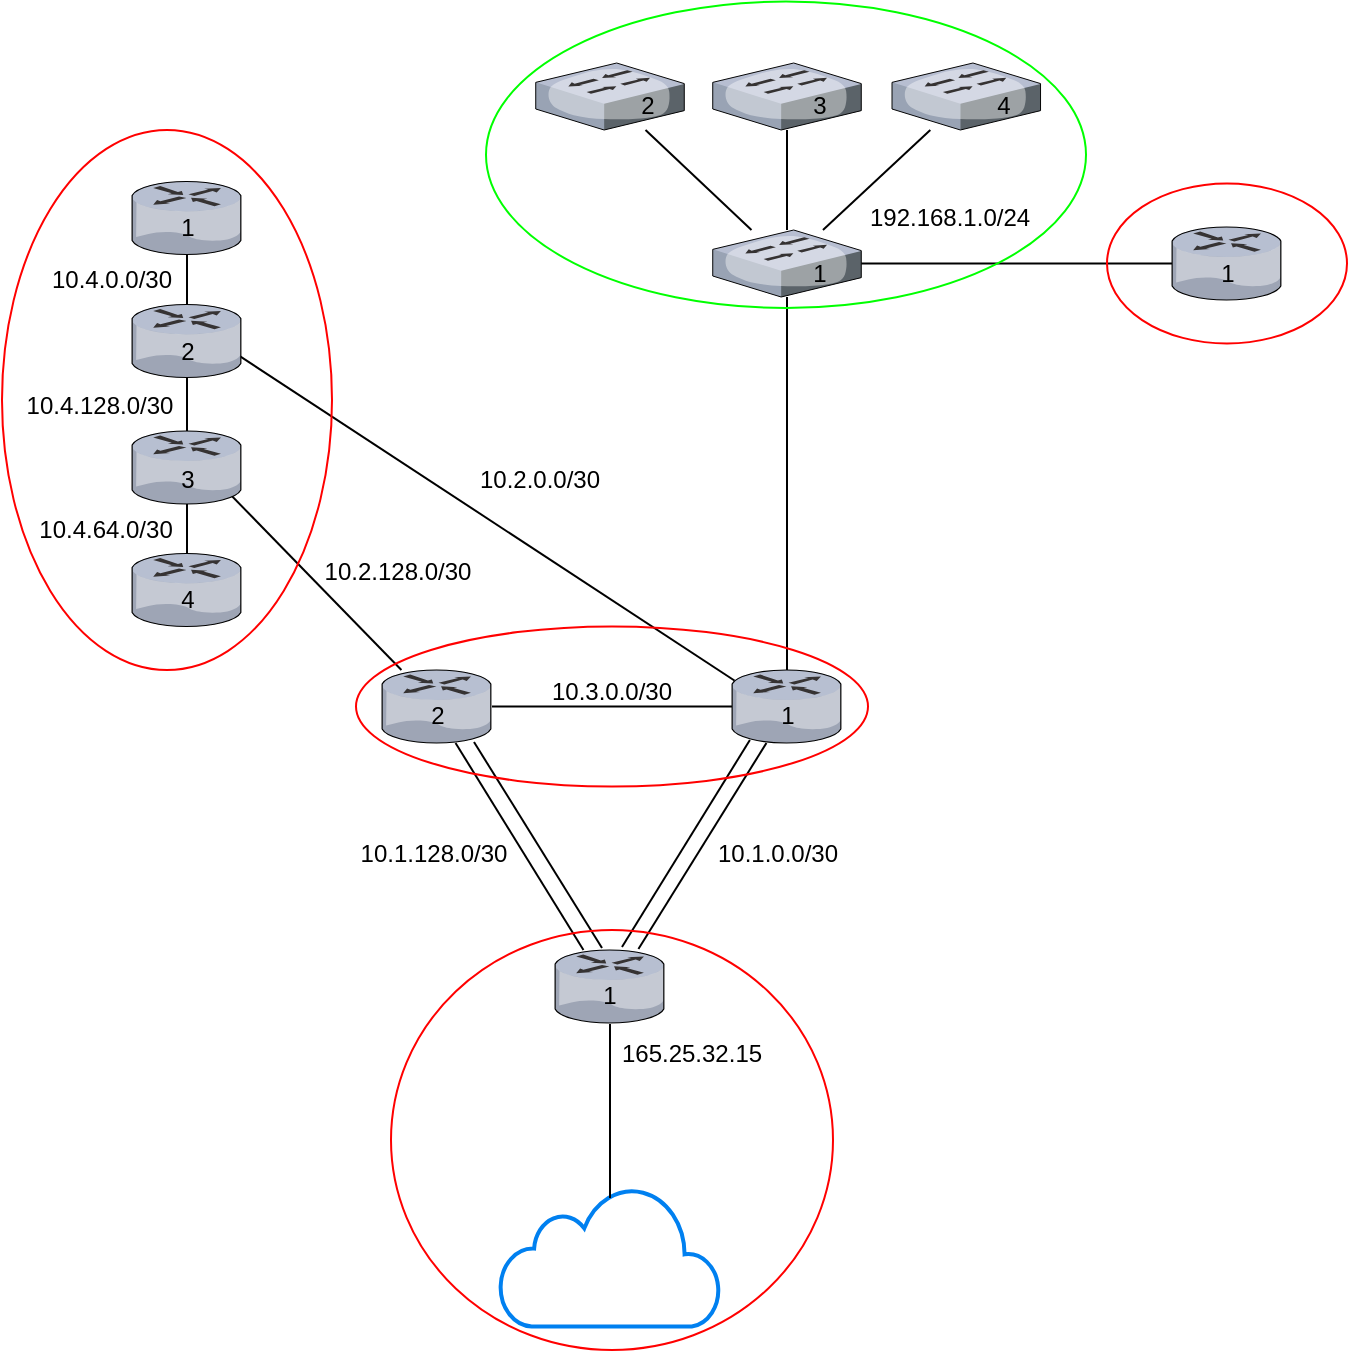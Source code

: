 <mxfile version="20.8.23" type="device"><diagram name="Page-1" id="6M9uT42f8RImbriMFqud"><mxGraphModel dx="1627" dy="764" grid="1" gridSize="10" guides="1" tooltips="1" connect="1" arrows="1" fold="1" page="1" pageScale="1" pageWidth="827" pageHeight="1169" math="0" shadow="0"><root><mxCell id="0"/><mxCell id="1" parent="0"/><mxCell id="zmfaXI20o6GVUPVBdAXt-26" value="" style="endArrow=none;html=1;rounded=0;exitX=0.5;exitY=0;exitDx=0;exitDy=0;" parent="1" source="NHd9VZawJW9mygfsRojn-3" target="NHd9VZawJW9mygfsRojn-6" edge="1"><mxGeometry width="50" height="50" relative="1" as="geometry"><mxPoint x="275" y="347.5" as="sourcePoint"/><mxPoint x="325" y="398.5" as="targetPoint"/></mxGeometry></mxCell><mxCell id="zmfaXI20o6GVUPVBdAXt-5" value="" style="verticalLabelPosition=bottom;sketch=0;aspect=fixed;html=1;verticalAlign=top;strokeColor=none;align=center;outlineConnect=0;shape=mxgraph.citrix.router;" parent="1" vertex="1"><mxGeometry x="700" y="248.5" width="55" height="36.5" as="geometry"/></mxCell><mxCell id="zmfaXI20o6GVUPVBdAXt-6" value="" style="verticalLabelPosition=bottom;sketch=0;aspect=fixed;html=1;verticalAlign=top;strokeColor=none;align=center;outlineConnect=0;shape=mxgraph.citrix.router;" parent="1" vertex="1"><mxGeometry x="180" y="411.75" width="55" height="36.5" as="geometry"/></mxCell><mxCell id="zmfaXI20o6GVUPVBdAXt-8" value="" style="verticalLabelPosition=bottom;sketch=0;aspect=fixed;html=1;verticalAlign=top;strokeColor=none;align=center;outlineConnect=0;shape=mxgraph.citrix.router;" parent="1" vertex="1"><mxGeometry x="480" y="470" width="55" height="36.5" as="geometry"/></mxCell><mxCell id="zmfaXI20o6GVUPVBdAXt-10" value="" style="verticalLabelPosition=bottom;sketch=0;aspect=fixed;html=1;verticalAlign=top;strokeColor=none;align=center;outlineConnect=0;shape=mxgraph.citrix.router;" parent="1" vertex="1"><mxGeometry x="391.5" y="610" width="55" height="36.5" as="geometry"/></mxCell><mxCell id="zmfaXI20o6GVUPVBdAXt-12" value="" style="verticalLabelPosition=bottom;sketch=0;aspect=fixed;html=1;verticalAlign=top;strokeColor=none;align=center;outlineConnect=0;shape=mxgraph.citrix.router;" parent="1" vertex="1"><mxGeometry x="305" y="470" width="55" height="36.5" as="geometry"/></mxCell><mxCell id="zmfaXI20o6GVUPVBdAXt-13" value="" style="verticalLabelPosition=bottom;sketch=0;aspect=fixed;html=1;verticalAlign=top;strokeColor=none;align=center;outlineConnect=0;shape=mxgraph.citrix.switch;" parent="1" vertex="1"><mxGeometry x="560" y="166.5" width="74.27" height="33.5" as="geometry"/></mxCell><mxCell id="zmfaXI20o6GVUPVBdAXt-16" value="" style="html=1;verticalLabelPosition=bottom;align=center;labelBackgroundColor=#ffffff;verticalAlign=top;strokeWidth=2;strokeColor=#0080F0;shadow=0;dashed=0;shape=mxgraph.ios7.icons.cloud;" parent="1" vertex="1"><mxGeometry x="364" y="728.25" width="110" height="70" as="geometry"/></mxCell><mxCell id="zmfaXI20o6GVUPVBdAXt-18" value="" style="endArrow=none;html=1;rounded=0;entryX=0.5;entryY=1.014;entryDx=0;entryDy=0;entryPerimeter=0;exitX=0.5;exitY=0.082;exitDx=0;exitDy=0;exitPerimeter=0;" parent="1" source="zmfaXI20o6GVUPVBdAXt-16" target="zmfaXI20o6GVUPVBdAXt-10" edge="1"><mxGeometry width="50" height="50" relative="1" as="geometry"><mxPoint x="480" y="510" as="sourcePoint"/><mxPoint x="530" y="460" as="targetPoint"/></mxGeometry></mxCell><mxCell id="zmfaXI20o6GVUPVBdAXt-19" value="" style="endArrow=none;html=1;rounded=0;" parent="1" edge="1"><mxGeometry width="50" height="50" relative="1" as="geometry"><mxPoint x="405.724" y="610" as="sourcePoint"/><mxPoint x="341.776" y="506.5" as="targetPoint"/></mxGeometry></mxCell><mxCell id="zmfaXI20o6GVUPVBdAXt-20" value="" style="endArrow=none;html=1;rounded=0;" parent="1" edge="1"><mxGeometry width="50" height="50" relative="1" as="geometry"><mxPoint x="415" y="609" as="sourcePoint"/><mxPoint x="351" y="506" as="targetPoint"/></mxGeometry></mxCell><mxCell id="zmfaXI20o6GVUPVBdAXt-21" value="" style="endArrow=none;html=1;rounded=0;" parent="1" edge="1"><mxGeometry width="50" height="50" relative="1" as="geometry"><mxPoint x="424.996" y="608.5" as="sourcePoint"/><mxPoint x="488.944" y="505" as="targetPoint"/></mxGeometry></mxCell><mxCell id="zmfaXI20o6GVUPVBdAXt-22" value="" style="endArrow=none;html=1;rounded=0;" parent="1" edge="1"><mxGeometry width="50" height="50" relative="1" as="geometry"><mxPoint x="433.22" y="609.5" as="sourcePoint"/><mxPoint x="497.22" y="506.5" as="targetPoint"/></mxGeometry></mxCell><mxCell id="zmfaXI20o6GVUPVBdAXt-23" value="" style="endArrow=none;html=1;rounded=0;" parent="1" source="zmfaXI20o6GVUPVBdAXt-8" target="zmfaXI20o6GVUPVBdAXt-12" edge="1"><mxGeometry width="50" height="50" relative="1" as="geometry"><mxPoint x="480" y="510" as="sourcePoint"/><mxPoint x="530" y="460" as="targetPoint"/></mxGeometry></mxCell><mxCell id="zmfaXI20o6GVUPVBdAXt-24" value="" style="endArrow=none;html=1;rounded=0;startArrow=none;" parent="1" source="zmfaXI20o6GVUPVBdAXt-7" target="zmfaXI20o6GVUPVBdAXt-6" edge="1"><mxGeometry width="50" height="50" relative="1" as="geometry"><mxPoint x="480" y="510" as="sourcePoint"/><mxPoint x="530" y="460" as="targetPoint"/></mxGeometry></mxCell><mxCell id="zmfaXI20o6GVUPVBdAXt-11" value="" style="verticalLabelPosition=bottom;sketch=0;aspect=fixed;html=1;verticalAlign=top;strokeColor=none;align=center;outlineConnect=0;shape=mxgraph.citrix.router;" parent="1" vertex="1"><mxGeometry x="180" y="225.75" width="55" height="36.5" as="geometry"/></mxCell><mxCell id="zmfaXI20o6GVUPVBdAXt-25" value="" style="endArrow=none;html=1;rounded=0;exitX=0.5;exitY=0;exitDx=0;exitDy=0;" parent="1" source="NHd9VZawJW9mygfsRojn-4" target="zmfaXI20o6GVUPVBdAXt-12" edge="1"><mxGeometry width="50" height="50" relative="1" as="geometry"><mxPoint x="270" y="420" as="sourcePoint"/><mxPoint x="530" y="460" as="targetPoint"/></mxGeometry></mxCell><mxCell id="zmfaXI20o6GVUPVBdAXt-27" value="" style="verticalLabelPosition=bottom;sketch=0;aspect=fixed;html=1;verticalAlign=top;strokeColor=none;align=center;outlineConnect=0;shape=mxgraph.citrix.switch;" parent="1" vertex="1"><mxGeometry x="470.37" y="166.5" width="74.27" height="33.5" as="geometry"/></mxCell><mxCell id="zmfaXI20o6GVUPVBdAXt-28" value="" style="verticalLabelPosition=bottom;sketch=0;aspect=fixed;html=1;verticalAlign=top;strokeColor=none;align=center;outlineConnect=0;shape=mxgraph.citrix.switch;" parent="1" vertex="1"><mxGeometry x="381.87" y="166.5" width="74.27" height="33.5" as="geometry"/></mxCell><mxCell id="zmfaXI20o6GVUPVBdAXt-29" value="" style="verticalLabelPosition=bottom;sketch=0;aspect=fixed;html=1;verticalAlign=top;strokeColor=none;align=center;outlineConnect=0;shape=mxgraph.citrix.switch;" parent="1" vertex="1"><mxGeometry x="470.37" y="250" width="74.27" height="33.5" as="geometry"/></mxCell><mxCell id="zmfaXI20o6GVUPVBdAXt-30" value="" style="endArrow=none;html=1;rounded=0;" parent="1" source="zmfaXI20o6GVUPVBdAXt-8" target="zmfaXI20o6GVUPVBdAXt-29" edge="1"><mxGeometry width="50" height="50" relative="1" as="geometry"><mxPoint x="480" y="510" as="sourcePoint"/><mxPoint x="530" y="460" as="targetPoint"/></mxGeometry></mxCell><mxCell id="zmfaXI20o6GVUPVBdAXt-31" value="" style="endArrow=none;html=1;rounded=0;" parent="1" source="zmfaXI20o6GVUPVBdAXt-29" target="zmfaXI20o6GVUPVBdAXt-28" edge="1"><mxGeometry width="50" height="50" relative="1" as="geometry"><mxPoint x="480" y="510" as="sourcePoint"/><mxPoint x="530" y="460" as="targetPoint"/></mxGeometry></mxCell><mxCell id="zmfaXI20o6GVUPVBdAXt-32" value="" style="endArrow=none;html=1;rounded=0;" parent="1" source="zmfaXI20o6GVUPVBdAXt-29" target="zmfaXI20o6GVUPVBdAXt-27" edge="1"><mxGeometry width="50" height="50" relative="1" as="geometry"><mxPoint x="480" y="510" as="sourcePoint"/><mxPoint x="530" y="460" as="targetPoint"/></mxGeometry></mxCell><mxCell id="zmfaXI20o6GVUPVBdAXt-33" value="" style="endArrow=none;html=1;rounded=0;" parent="1" source="zmfaXI20o6GVUPVBdAXt-29" target="zmfaXI20o6GVUPVBdAXt-13" edge="1"><mxGeometry width="50" height="50" relative="1" as="geometry"><mxPoint x="480" y="510" as="sourcePoint"/><mxPoint x="530" y="460" as="targetPoint"/></mxGeometry></mxCell><mxCell id="zmfaXI20o6GVUPVBdAXt-34" value="" style="endArrow=none;html=1;rounded=0;" parent="1" source="zmfaXI20o6GVUPVBdAXt-5" target="zmfaXI20o6GVUPVBdAXt-29" edge="1"><mxGeometry width="50" height="50" relative="1" as="geometry"><mxPoint x="690" y="267" as="sourcePoint"/><mxPoint x="530" y="460" as="targetPoint"/></mxGeometry></mxCell><mxCell id="zmfaXI20o6GVUPVBdAXt-36" value="165.25.32.15" style="text;html=1;strokeColor=none;fillColor=none;align=center;verticalAlign=middle;whiteSpace=wrap;rounded=0;" parent="1" vertex="1"><mxGeometry x="430" y="646.5" width="60" height="30" as="geometry"/></mxCell><mxCell id="zmfaXI20o6GVUPVBdAXt-45" value="" style="ellipse;whiteSpace=wrap;html=1;strokeColor=#FF0000;fillColor=none;" parent="1" vertex="1"><mxGeometry x="115" y="200" width="165" height="270" as="geometry"/></mxCell><mxCell id="zmfaXI20o6GVUPVBdAXt-46" value="" style="ellipse;whiteSpace=wrap;html=1;strokeColor=#FF0000;fillColor=none;" parent="1" vertex="1"><mxGeometry x="292" y="448.25" width="256" height="80" as="geometry"/></mxCell><mxCell id="zmfaXI20o6GVUPVBdAXt-47" value="" style="ellipse;whiteSpace=wrap;html=1;strokeColor=#FF0000;fillColor=none;" parent="1" vertex="1"><mxGeometry x="309.5" y="600" width="221" height="210" as="geometry"/></mxCell><mxCell id="zmfaXI20o6GVUPVBdAXt-48" value="" style="ellipse;whiteSpace=wrap;html=1;strokeColor=#FF0000;fillColor=none;" parent="1" vertex="1"><mxGeometry x="667.5" y="226.75" width="120" height="80" as="geometry"/></mxCell><mxCell id="zmfaXI20o6GVUPVBdAXt-51" value="" style="ellipse;whiteSpace=wrap;html=1;strokeColor=#00FF00;fillColor=none;" parent="1" vertex="1"><mxGeometry x="357" y="135.75" width="300" height="153.25" as="geometry"/></mxCell><mxCell id="zmfaXI20o6GVUPVBdAXt-52" value="10.3.0.0/30" style="text;html=1;strokeColor=none;fillColor=none;align=center;verticalAlign=middle;whiteSpace=wrap;rounded=0;" parent="1" vertex="1"><mxGeometry x="390" y="466" width="60" height="30" as="geometry"/></mxCell><mxCell id="zmfaXI20o6GVUPVBdAXt-53" value="10.4.0.0/30" style="text;html=1;strokeColor=none;fillColor=none;align=center;verticalAlign=middle;whiteSpace=wrap;rounded=0;" parent="1" vertex="1"><mxGeometry x="140" y="260.25" width="60" height="30" as="geometry"/></mxCell><mxCell id="zmfaXI20o6GVUPVBdAXt-54" value="10.4.128.0/30" style="text;html=1;strokeColor=none;fillColor=none;align=center;verticalAlign=middle;whiteSpace=wrap;rounded=0;" parent="1" vertex="1"><mxGeometry x="134" y="322.5" width="60" height="30" as="geometry"/></mxCell><mxCell id="zmfaXI20o6GVUPVBdAXt-55" value="10.4.64.0/30" style="text;html=1;strokeColor=none;fillColor=none;align=center;verticalAlign=middle;whiteSpace=wrap;rounded=0;" parent="1" vertex="1"><mxGeometry x="137" y="384.75" width="60" height="30" as="geometry"/></mxCell><mxCell id="zmfaXI20o6GVUPVBdAXt-56" value="192.168.1.0/24" style="text;html=1;strokeColor=none;fillColor=none;align=center;verticalAlign=middle;whiteSpace=wrap;rounded=0;" parent="1" vertex="1"><mxGeometry x="559" y="228.75" width="60" height="30" as="geometry"/></mxCell><mxCell id="zmfaXI20o6GVUPVBdAXt-57" value="10.1.0.0/30" style="text;html=1;strokeColor=none;fillColor=none;align=center;verticalAlign=middle;whiteSpace=wrap;rounded=0;" parent="1" vertex="1"><mxGeometry x="473" y="547" width="60" height="30" as="geometry"/></mxCell><mxCell id="zmfaXI20o6GVUPVBdAXt-58" value="10.1.128.0/30" style="text;html=1;strokeColor=none;fillColor=none;align=center;verticalAlign=middle;whiteSpace=wrap;rounded=0;" parent="1" vertex="1"><mxGeometry x="301" y="547" width="60" height="30" as="geometry"/></mxCell><mxCell id="zmfaXI20o6GVUPVBdAXt-59" value="10.2.0.0/30" style="text;html=1;strokeColor=none;fillColor=none;align=center;verticalAlign=middle;whiteSpace=wrap;rounded=0;" parent="1" vertex="1"><mxGeometry x="354" y="360" width="60" height="30" as="geometry"/></mxCell><mxCell id="zmfaXI20o6GVUPVBdAXt-60" value="10.2.128.0/30" style="text;html=1;strokeColor=none;fillColor=none;align=center;verticalAlign=middle;whiteSpace=wrap;rounded=0;" parent="1" vertex="1"><mxGeometry x="283" y="406" width="60" height="30" as="geometry"/></mxCell><mxCell id="FC104BvzY_exGqNS505I-1" value="" style="endArrow=none;html=1;rounded=0;" parent="1" source="zmfaXI20o6GVUPVBdAXt-11" target="zmfaXI20o6GVUPVBdAXt-7" edge="1"><mxGeometry width="50" height="50" relative="1" as="geometry"><mxPoint x="248" y="419" as="sourcePoint"/><mxPoint x="248" y="507" as="targetPoint"/></mxGeometry></mxCell><mxCell id="zmfaXI20o6GVUPVBdAXt-7" value="" style="verticalLabelPosition=bottom;sketch=0;aspect=fixed;html=1;verticalAlign=top;strokeColor=none;align=center;outlineConnect=0;shape=mxgraph.citrix.router;" parent="1" vertex="1"><mxGeometry x="180" y="350.5" width="55" height="36.5" as="geometry"/></mxCell><mxCell id="zmfaXI20o6GVUPVBdAXt-9" value="" style="verticalLabelPosition=bottom;sketch=0;aspect=fixed;html=1;verticalAlign=top;strokeColor=none;align=center;outlineConnect=0;shape=mxgraph.citrix.router;" parent="1" vertex="1"><mxGeometry x="180" y="287.25" width="55" height="36.5" as="geometry"/></mxCell><mxCell id="NHd9VZawJW9mygfsRojn-1" value="1" style="text;html=1;strokeColor=none;fillColor=none;align=center;verticalAlign=middle;whiteSpace=wrap;rounded=0;" parent="1" vertex="1"><mxGeometry x="177.5" y="234.25" width="60" height="30" as="geometry"/></mxCell><mxCell id="NHd9VZawJW9mygfsRojn-3" value="2" style="text;html=1;strokeColor=none;fillColor=none;align=center;verticalAlign=middle;whiteSpace=wrap;rounded=0;" parent="1" vertex="1"><mxGeometry x="177.5" y="295.75" width="60" height="30" as="geometry"/></mxCell><mxCell id="NHd9VZawJW9mygfsRojn-4" value="3" style="text;html=1;strokeColor=none;fillColor=none;align=center;verticalAlign=middle;whiteSpace=wrap;rounded=0;" parent="1" vertex="1"><mxGeometry x="177.5" y="360" width="60" height="30" as="geometry"/></mxCell><mxCell id="NHd9VZawJW9mygfsRojn-5" value="4" style="text;html=1;strokeColor=none;fillColor=none;align=center;verticalAlign=middle;whiteSpace=wrap;rounded=0;" parent="1" vertex="1"><mxGeometry x="177.5" y="420.25" width="60" height="30" as="geometry"/></mxCell><mxCell id="NHd9VZawJW9mygfsRojn-7" value="2" style="text;html=1;strokeColor=none;fillColor=none;align=center;verticalAlign=middle;whiteSpace=wrap;rounded=0;" parent="1" vertex="1"><mxGeometry x="302.5" y="477.5" width="60" height="30" as="geometry"/></mxCell><mxCell id="NHd9VZawJW9mygfsRojn-8" value="1" style="text;html=1;strokeColor=none;fillColor=none;align=center;verticalAlign=middle;whiteSpace=wrap;rounded=0;" parent="1" vertex="1"><mxGeometry x="697.5" y="257.25" width="60" height="30" as="geometry"/></mxCell><mxCell id="NHd9VZawJW9mygfsRojn-9" value="1" style="text;html=1;strokeColor=none;fillColor=none;align=center;verticalAlign=middle;whiteSpace=wrap;rounded=0;" parent="1" vertex="1"><mxGeometry x="389" y="617.5" width="60" height="30" as="geometry"/></mxCell><mxCell id="NHd9VZawJW9mygfsRojn-10" value="1" style="text;html=1;strokeColor=none;fillColor=none;align=center;verticalAlign=middle;whiteSpace=wrap;rounded=0;" parent="1" vertex="1"><mxGeometry x="494" y="257.25" width="60" height="30" as="geometry"/></mxCell><mxCell id="NHd9VZawJW9mygfsRojn-11" value="2" style="text;html=1;strokeColor=none;fillColor=none;align=center;verticalAlign=middle;whiteSpace=wrap;rounded=0;" parent="1" vertex="1"><mxGeometry x="408.37" y="173" width="60" height="30" as="geometry"/></mxCell><mxCell id="NHd9VZawJW9mygfsRojn-12" value="3" style="text;html=1;strokeColor=none;fillColor=none;align=center;verticalAlign=middle;whiteSpace=wrap;rounded=0;" parent="1" vertex="1"><mxGeometry x="494" y="173" width="60" height="30" as="geometry"/></mxCell><mxCell id="NHd9VZawJW9mygfsRojn-13" value="4" style="text;html=1;strokeColor=none;fillColor=none;align=center;verticalAlign=middle;whiteSpace=wrap;rounded=0;" parent="1" vertex="1"><mxGeometry x="586" y="173" width="60" height="30" as="geometry"/></mxCell><mxCell id="NHd9VZawJW9mygfsRojn-6" value="1" style="text;html=1;strokeColor=none;fillColor=none;align=center;verticalAlign=middle;whiteSpace=wrap;rounded=0;" parent="1" vertex="1"><mxGeometry x="477.5" y="477.5" width="60" height="30" as="geometry"/></mxCell></root></mxGraphModel></diagram></mxfile>